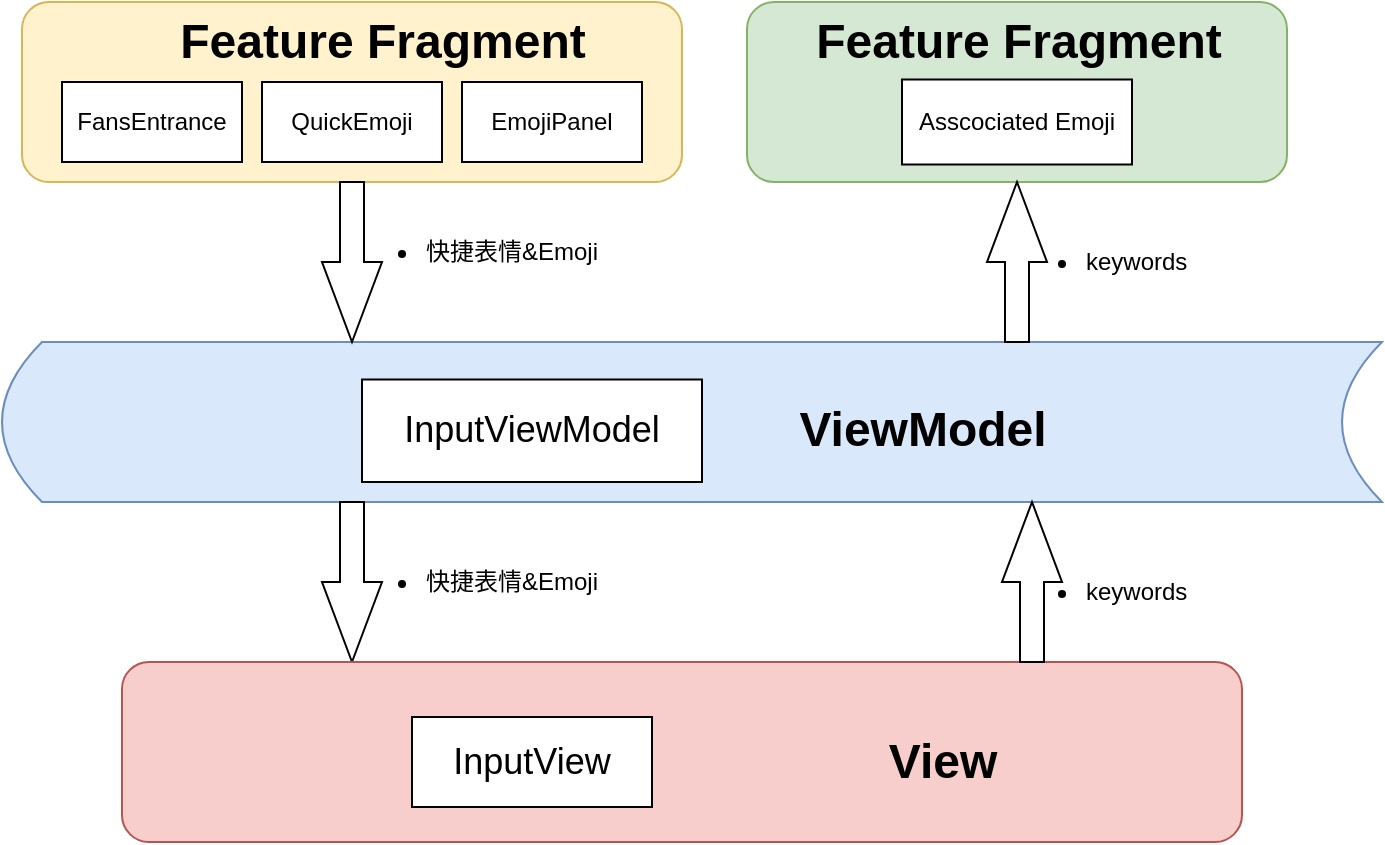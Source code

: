 <mxfile version="25.0.3">
  <diagram name="第 1 页" id="91mdVB9si9U4MzxzvYgo">
    <mxGraphModel dx="1026" dy="601" grid="1" gridSize="10" guides="1" tooltips="1" connect="1" arrows="1" fold="1" page="1" pageScale="1" pageWidth="827" pageHeight="1169" math="0" shadow="0">
      <root>
        <mxCell id="0" />
        <mxCell id="1" parent="0" />
        <mxCell id="Bp4xsyls98cUeDMshTGx-1" value="" style="shape=dataStorage;whiteSpace=wrap;html=1;fixedSize=1;fillColor=#dae8fc;strokeColor=#6c8ebf;" vertex="1" parent="1">
          <mxGeometry x="80" y="250" width="690" height="80" as="geometry" />
        </mxCell>
        <mxCell id="Bp4xsyls98cUeDMshTGx-4" value="" style="rounded=1;whiteSpace=wrap;html=1;fillColor=#fff2cc;strokeColor=#d6b656;" vertex="1" parent="1">
          <mxGeometry x="90" y="80" width="330" height="90" as="geometry" />
        </mxCell>
        <mxCell id="Bp4xsyls98cUeDMshTGx-5" value="" style="rounded=1;whiteSpace=wrap;html=1;fillColor=#d5e8d4;strokeColor=#82b366;" vertex="1" parent="1">
          <mxGeometry x="452.5" y="80" width="270" height="90" as="geometry" />
        </mxCell>
        <mxCell id="Bp4xsyls98cUeDMshTGx-6" value="FansEntrance" style="rounded=0;whiteSpace=wrap;html=1;" vertex="1" parent="1">
          <mxGeometry x="110" y="120" width="90" height="40" as="geometry" />
        </mxCell>
        <mxCell id="Bp4xsyls98cUeDMshTGx-7" value="Asscociated Emoji" style="rounded=0;whiteSpace=wrap;html=1;" vertex="1" parent="1">
          <mxGeometry x="530" y="118.75" width="115" height="42.5" as="geometry" />
        </mxCell>
        <mxCell id="Bp4xsyls98cUeDMshTGx-8" value="QuickEmoji" style="rounded=0;whiteSpace=wrap;html=1;" vertex="1" parent="1">
          <mxGeometry x="210" y="120" width="90" height="40" as="geometry" />
        </mxCell>
        <mxCell id="Bp4xsyls98cUeDMshTGx-9" value="EmojiPanel" style="rounded=0;whiteSpace=wrap;html=1;" vertex="1" parent="1">
          <mxGeometry x="310" y="120" width="90" height="40" as="geometry" />
        </mxCell>
        <mxCell id="Bp4xsyls98cUeDMshTGx-10" value="Feature Fragment" style="text;strokeColor=none;fillColor=none;html=1;fontSize=24;fontStyle=1;verticalAlign=middle;align=center;" vertex="1" parent="1">
          <mxGeometry x="220" y="80" width="100" height="40" as="geometry" />
        </mxCell>
        <mxCell id="Bp4xsyls98cUeDMshTGx-11" value="Feature Fragment" style="text;strokeColor=none;fillColor=none;html=1;fontSize=24;fontStyle=1;verticalAlign=middle;align=center;" vertex="1" parent="1">
          <mxGeometry x="537.5" y="80" width="100" height="40" as="geometry" />
        </mxCell>
        <mxCell id="Bp4xsyls98cUeDMshTGx-12" value="" style="html=1;shadow=0;dashed=0;align=center;verticalAlign=middle;shape=mxgraph.arrows2.arrow;dy=0.6;dx=40;direction=south;notch=0;" vertex="1" parent="1">
          <mxGeometry x="240" y="170" width="30" height="80" as="geometry" />
        </mxCell>
        <mxCell id="Bp4xsyls98cUeDMshTGx-13" value="&lt;font style=&quot;font-size: 18px;&quot;&gt;InputViewModel&lt;/font&gt;" style="rounded=0;whiteSpace=wrap;html=1;" vertex="1" parent="1">
          <mxGeometry x="260" y="268.75" width="170" height="51.25" as="geometry" />
        </mxCell>
        <mxCell id="Bp4xsyls98cUeDMshTGx-14" value="" style="html=1;shadow=0;dashed=0;align=center;verticalAlign=middle;shape=mxgraph.arrows2.arrow;dy=0.6;dx=40;direction=south;notch=0;" vertex="1" parent="1">
          <mxGeometry x="240" y="330" width="30" height="80" as="geometry" />
        </mxCell>
        <mxCell id="Bp4xsyls98cUeDMshTGx-15" value="" style="rounded=1;whiteSpace=wrap;html=1;fillColor=#f8cecc;strokeColor=#b85450;" vertex="1" parent="1">
          <mxGeometry x="140" y="410" width="560" height="90" as="geometry" />
        </mxCell>
        <mxCell id="Bp4xsyls98cUeDMshTGx-16" value="&lt;font style=&quot;font-size: 18px;&quot;&gt;InputView&lt;/font&gt;" style="rounded=0;whiteSpace=wrap;html=1;" vertex="1" parent="1">
          <mxGeometry x="285" y="437.5" width="120" height="45" as="geometry" />
        </mxCell>
        <mxCell id="Bp4xsyls98cUeDMshTGx-17" value="" style="html=1;shadow=0;dashed=0;align=center;verticalAlign=middle;shape=mxgraph.arrows2.arrow;dy=0.6;dx=40;direction=north;notch=0;" vertex="1" parent="1">
          <mxGeometry x="580" y="330" width="30" height="80" as="geometry" />
        </mxCell>
        <mxCell id="Bp4xsyls98cUeDMshTGx-18" value="" style="html=1;shadow=0;dashed=0;align=center;verticalAlign=middle;shape=mxgraph.arrows2.arrow;dy=0.6;dx=40;direction=north;notch=0;" vertex="1" parent="1">
          <mxGeometry x="572.5" y="170" width="30" height="80" as="geometry" />
        </mxCell>
        <mxCell id="Bp4xsyls98cUeDMshTGx-19" value="ViewModel" style="text;strokeColor=none;fillColor=none;html=1;fontSize=24;fontStyle=1;verticalAlign=middle;align=center;" vertex="1" parent="1">
          <mxGeometry x="490" y="274" width="100" height="40" as="geometry" />
        </mxCell>
        <mxCell id="Bp4xsyls98cUeDMshTGx-20" value="View" style="text;strokeColor=none;fillColor=none;html=1;fontSize=24;fontStyle=1;verticalAlign=middle;align=center;" vertex="1" parent="1">
          <mxGeometry x="500" y="440" width="100" height="40" as="geometry" />
        </mxCell>
        <mxCell id="Bp4xsyls98cUeDMshTGx-21" value="&lt;ul&gt;&lt;li&gt;快捷表情&amp;amp;Emoji&lt;/li&gt;&lt;/ul&gt;" style="text;strokeColor=none;fillColor=none;html=1;whiteSpace=wrap;verticalAlign=middle;overflow=hidden;" vertex="1" parent="1">
          <mxGeometry x="250" y="180" width="140" height="50" as="geometry" />
        </mxCell>
        <mxCell id="Bp4xsyls98cUeDMshTGx-22" value="&lt;ul&gt;&lt;li&gt;快捷表情&amp;amp;Emoji&lt;/li&gt;&lt;/ul&gt;" style="text;strokeColor=none;fillColor=none;html=1;whiteSpace=wrap;verticalAlign=middle;overflow=hidden;" vertex="1" parent="1">
          <mxGeometry x="250" y="345" width="140" height="50" as="geometry" />
        </mxCell>
        <mxCell id="Bp4xsyls98cUeDMshTGx-23" value="&lt;ul&gt;&lt;li&gt;keywords&lt;span style=&quot;color: rgba(0, 0, 0, 0); font-family: monospace; font-size: 0px; text-wrap-mode: nowrap;&quot;&gt;%3CmxGraphModel%3E%3Croot%3E%3CmxCell%20id%3D%220%22%2F%3E%3CmxCell%20id%3D%221%22%20parent%3D%220%22%2F%3E%3CmxCell%20id%3D%222%22%20value%3D%22%26lt%3Bul%26gt%3B%26lt%3Bli%26gt%3B%E5%BF%AB%E6%8D%B7%E8%A1%A8%E6%83%85%26amp%3Bamp%3BEmoji%26lt%3B%2Fli%26gt%3B%26lt%3B%2Ful%26gt%3B%22%20style%3D%22text%3BstrokeColor%3Dnone%3BfillColor%3Dnone%3Bhtml%3D1%3BwhiteSpace%3Dwrap%3BverticalAlign%3Dmiddle%3Boverflow%3Dhidden%3B%22%20vertex%3D%221%22%20parent%3D%221%22%3E%3CmxGeometry%20x%3D%22250%22%20y%3D%22350%22%20width%3D%22140%22%20height%3D%2250%22%20as%3D%22geometry%22%2F%3E%3C%2FmxCell%3E%3C%2Froot%3E%3C%2FmxGraphModel%3E&lt;/span&gt;&lt;/li&gt;&lt;/ul&gt;" style="text;strokeColor=none;fillColor=none;html=1;whiteSpace=wrap;verticalAlign=middle;overflow=hidden;" vertex="1" parent="1">
          <mxGeometry x="580" y="350" width="140" height="50" as="geometry" />
        </mxCell>
        <mxCell id="Bp4xsyls98cUeDMshTGx-24" value="&lt;ul&gt;&lt;li&gt;keywords&lt;span style=&quot;color: rgba(0, 0, 0, 0); font-family: monospace; font-size: 0px; text-wrap-mode: nowrap;&quot;&gt;%3CmxGraphModel%3E%3Croot%3E%3CmxCell%20id%3D%220%22%2F%3E%3CmxCell%20id%3D%221%22%20parent%3D%220%22%2F%3E%3CmxCell%20id%3D%222%22%20value%3D%22%26lt%3Bul%26gt%3B%26lt%3Bli%26gt%3B%E5%BF%AB%E6%8D%B7%E8%A1%A8%E6%83%85%26amp%3Bamp%3BEmoji%26lt%3B%2Fli%26gt%3B%26lt%3B%2Ful%26gt%3B%22%20style%3D%22text%3BstrokeColor%3Dnone%3BfillColor%3Dnone%3Bhtml%3D1%3BwhiteSpace%3Dwrap%3BverticalAlign%3Dmiddle%3Boverflow%3Dhidden%3B%22%20vertex%3D%221%22%20parent%3D%221%22%3E%3CmxGeometry%20x%3D%22250%22%20y%3D%22350%22%20width%3D%22140%22%20height%3D%2250%22%20as%3D%22geometry%22%2F%3E%3C%2FmxCell%3E%3C%2Froot%3E%3C%2FmxGraphModel%3E&lt;/span&gt;&lt;/li&gt;&lt;/ul&gt;" style="text;strokeColor=none;fillColor=none;html=1;whiteSpace=wrap;verticalAlign=middle;overflow=hidden;" vertex="1" parent="1">
          <mxGeometry x="580" y="185" width="140" height="50" as="geometry" />
        </mxCell>
      </root>
    </mxGraphModel>
  </diagram>
</mxfile>

